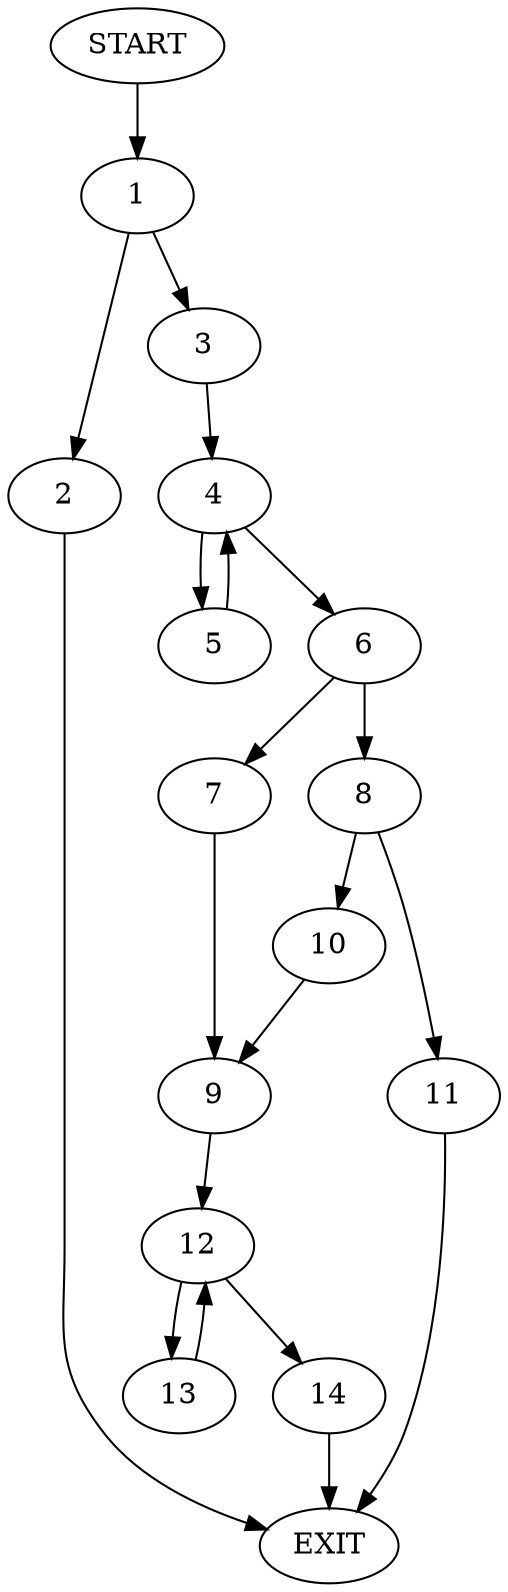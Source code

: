 digraph {
0 [label="START"]
15 [label="EXIT"]
0 -> 1
1 -> 2
1 -> 3
2 -> 15
3 -> 4
4 -> 5
4 -> 6
5 -> 4
6 -> 7
6 -> 8
7 -> 9
8 -> 10
8 -> 11
9 -> 12
11 -> 15
10 -> 9
12 -> 13
12 -> 14
13 -> 12
14 -> 15
}
